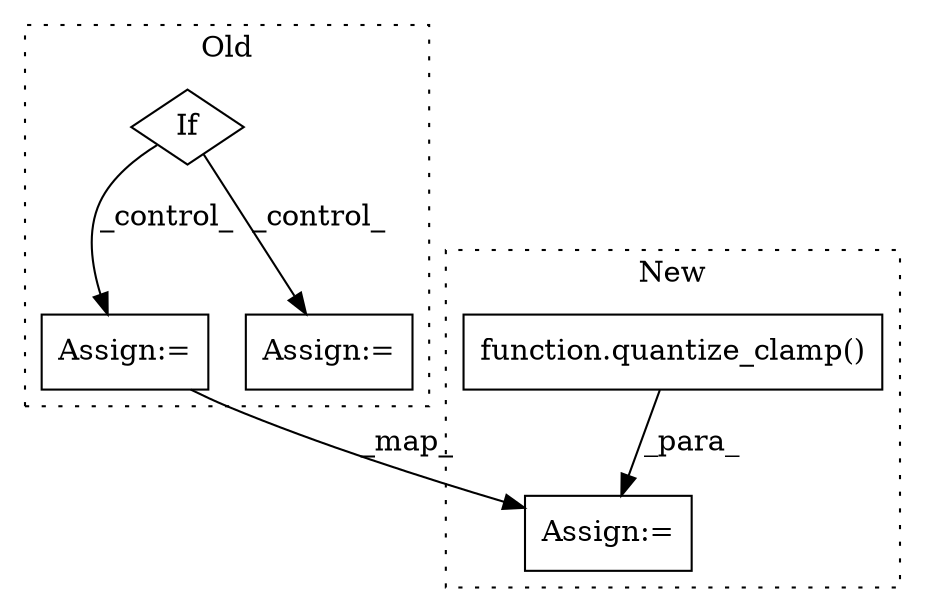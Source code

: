 digraph G {
subgraph cluster0 {
1 [label="If" a="96" s="16266,16281" l="3,14" shape="diamond"];
4 [label="Assign:=" a="68" s="16569" l="3" shape="box"];
5 [label="Assign:=" a="68" s="16474" l="3" shape="box"];
label = "Old";
style="dotted";
}
subgraph cluster1 {
2 [label="function.quantize_clamp()" a="75" s="17416,17449" l="15,1" shape="box"];
3 [label="Assign:=" a="68" s="17392" l="24" shape="box"];
label = "New";
style="dotted";
}
1 -> 4 [label="_control_"];
1 -> 5 [label="_control_"];
2 -> 3 [label="_para_"];
4 -> 3 [label="_map_"];
}